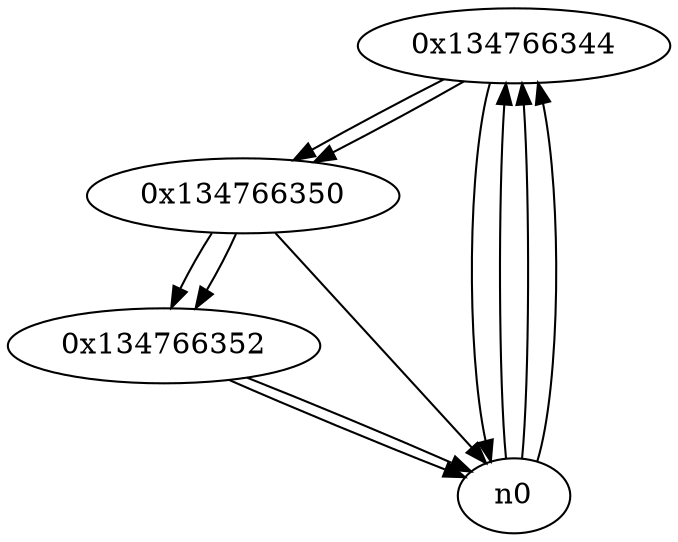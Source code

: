 digraph G{
/* nodes */
  n1 [label="0x134766344"]
  n2 [label="0x134766350"]
  n3 [label="0x134766352"]
/* edges */
n1 -> n2;
n1 -> n0;
n0 -> n1;
n0 -> n1;
n0 -> n1;
n2 -> n3;
n2 -> n0;
n1 -> n2;
n3 -> n0;
n3 -> n0;
n2 -> n3;
}
